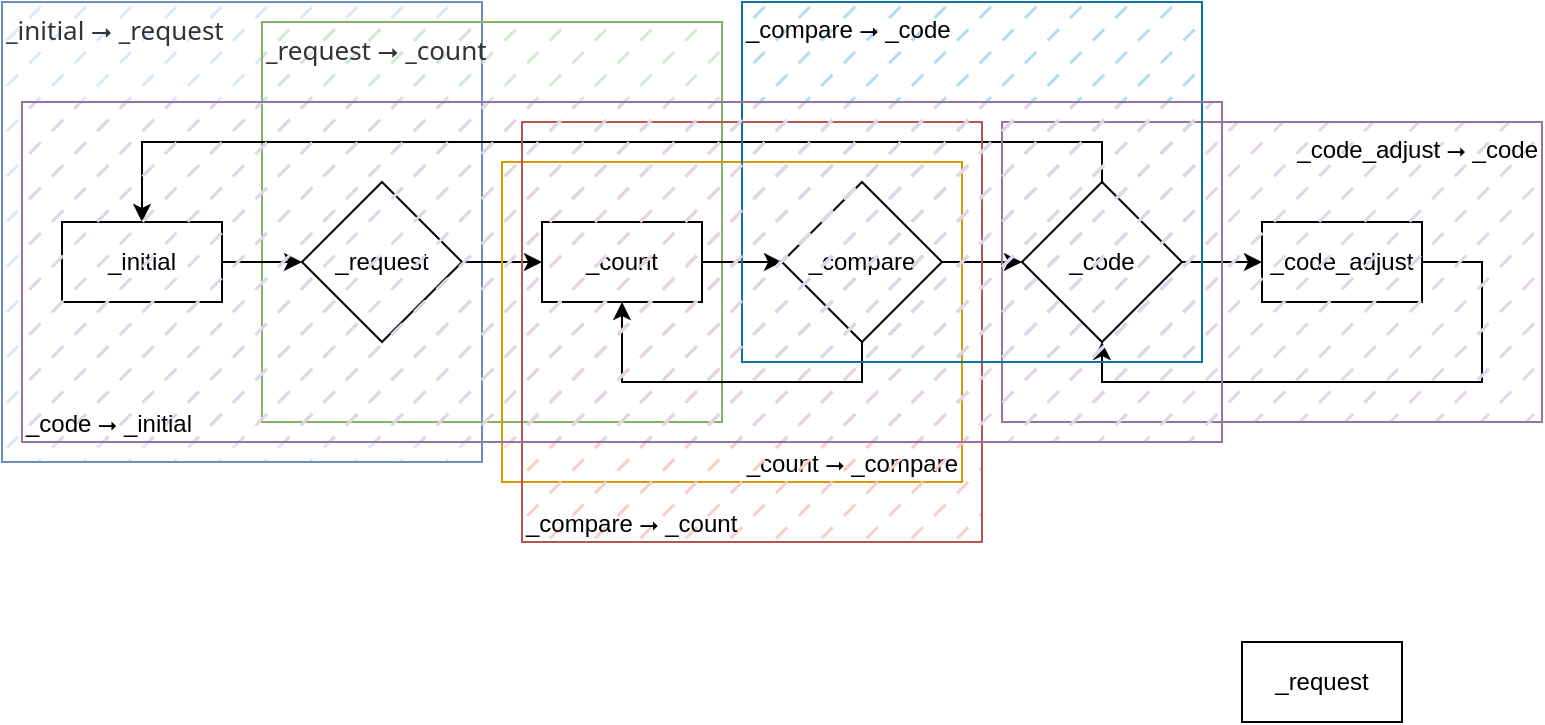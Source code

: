 <mxfile version="23.1.2" type="github">
  <diagram name="Página-1" id="jT7ZPlWgF6IqX4DdoQz3">
    <mxGraphModel dx="1763" dy="509" grid="1" gridSize="10" guides="1" tooltips="1" connect="1" arrows="1" fold="1" page="1" pageScale="1" pageWidth="827" pageHeight="1169" math="0" shadow="0">
      <root>
        <mxCell id="0" />
        <mxCell id="1" parent="0" />
        <mxCell id="f1oPZVSiDSi1oAFIV8Sl-20" value="&lt;span style=&quot;color: rgb(51, 51, 51); font-family: &amp;quot;Segoe UI&amp;quot;, system-ui, Roboto, &amp;quot;Helvetica Neue&amp;quot;, Arial, sans-serif, &amp;quot;Apple Color Emoji&amp;quot;, &amp;quot;Segoe UI Emoji&amp;quot;, &amp;quot;Segoe UI Symbol&amp;quot;, &amp;quot;Noto Color Emoji&amp;quot;; font-size: 13px; font-style: normal; font-variant-ligatures: normal; font-variant-caps: normal; font-weight: 400; letter-spacing: normal; orphans: 2; text-indent: 0px; text-transform: none; widows: 2; word-spacing: 0px; -webkit-text-stroke-width: 0px; text-decoration-thickness: initial; text-decoration-style: initial; text-decoration-color: initial; float: none; display: inline !important;&quot;&gt;_initial ⭢ _request&lt;/span&gt;" style="text;whiteSpace=wrap;html=1;strokeColor=#6c8ebf;align=left;verticalAlign=top;rounded=0;labelBackgroundColor=none;fillColor=#dae8fc;fillStyle=dashed;" vertex="1" parent="1">
          <mxGeometry x="-150" y="10" width="240" height="230" as="geometry" />
        </mxCell>
        <mxCell id="f1oPZVSiDSi1oAFIV8Sl-21" value="&lt;span style=&quot;border-color: var(--border-color); font-style: normal; font-variant-ligatures: normal; font-variant-caps: normal; font-weight: 400; letter-spacing: normal; orphans: 2; text-indent: 0px; text-transform: none; widows: 2; word-spacing: 0px; -webkit-text-stroke-width: 0px; text-decoration-thickness: initial; text-decoration-style: initial; text-decoration-color: initial; color: rgb(51, 51, 51); font-family: &amp;quot;Segoe UI&amp;quot;, system-ui, Roboto, &amp;quot;Helvetica Neue&amp;quot;, Arial, sans-serif, &amp;quot;Apple Color Emoji&amp;quot;, &amp;quot;Segoe UI Emoji&amp;quot;, &amp;quot;Segoe UI Symbol&amp;quot;, &amp;quot;Noto Color Emoji&amp;quot;; font-size: 13px; float: none; display: inline !important;&quot;&gt;_request ⭢ _count&lt;/span&gt;&lt;br style=&quot;border-color: var(--border-color); font-style: normal; font-variant-ligatures: normal; font-variant-caps: normal; font-weight: 400; letter-spacing: normal; orphans: 2; text-indent: 0px; text-transform: none; widows: 2; word-spacing: 0px; -webkit-text-stroke-width: 0px; text-decoration-thickness: initial; text-decoration-style: initial; text-decoration-color: initial; color: rgb(51, 51, 51); font-family: &amp;quot;Segoe UI&amp;quot;, system-ui, Roboto, &amp;quot;Helvetica Neue&amp;quot;, Arial, sans-serif, &amp;quot;Apple Color Emoji&amp;quot;, &amp;quot;Segoe UI Emoji&amp;quot;, &amp;quot;Segoe UI Symbol&amp;quot;, &amp;quot;Noto Color Emoji&amp;quot;; font-size: 13px;&quot;&gt;" style="text;whiteSpace=wrap;html=1;strokeColor=#82b366;rounded=0;align=left;labelBackgroundColor=none;fillColor=#d5e8d4;fillStyle=dashed;" vertex="1" parent="1">
          <mxGeometry x="-20" y="20" width="230" height="200" as="geometry" />
        </mxCell>
        <mxCell id="f1oPZVSiDSi1oAFIV8Sl-8" style="edgeStyle=orthogonalEdgeStyle;rounded=0;orthogonalLoop=1;jettySize=auto;html=1;entryX=0;entryY=0.5;entryDx=0;entryDy=0;" edge="1" parent="1" source="f1oPZVSiDSi1oAFIV8Sl-1" target="f1oPZVSiDSi1oAFIV8Sl-7">
          <mxGeometry relative="1" as="geometry" />
        </mxCell>
        <mxCell id="f1oPZVSiDSi1oAFIV8Sl-1" value="_initial" style="rounded=0;whiteSpace=wrap;html=1;" vertex="1" parent="1">
          <mxGeometry x="-120" y="120" width="80" height="40" as="geometry" />
        </mxCell>
        <mxCell id="f1oPZVSiDSi1oAFIV8Sl-3" value="_request" style="rounded=0;whiteSpace=wrap;html=1;" vertex="1" parent="1">
          <mxGeometry x="470" y="330" width="80" height="40" as="geometry" />
        </mxCell>
        <mxCell id="f1oPZVSiDSi1oAFIV8Sl-11" style="edgeStyle=orthogonalEdgeStyle;rounded=0;orthogonalLoop=1;jettySize=auto;html=1;exitX=1;exitY=0.5;exitDx=0;exitDy=0;entryX=0;entryY=0.5;entryDx=0;entryDy=0;" edge="1" parent="1" source="f1oPZVSiDSi1oAFIV8Sl-4" target="f1oPZVSiDSi1oAFIV8Sl-6">
          <mxGeometry relative="1" as="geometry" />
        </mxCell>
        <mxCell id="f1oPZVSiDSi1oAFIV8Sl-4" value="_count" style="rounded=0;whiteSpace=wrap;html=1;" vertex="1" parent="1">
          <mxGeometry x="120" y="120" width="80" height="40" as="geometry" />
        </mxCell>
        <mxCell id="f1oPZVSiDSi1oAFIV8Sl-18" style="edgeStyle=orthogonalEdgeStyle;rounded=0;orthogonalLoop=1;jettySize=auto;html=1;entryX=0.5;entryY=1;entryDx=0;entryDy=0;" edge="1" parent="1" source="f1oPZVSiDSi1oAFIV8Sl-5" target="f1oPZVSiDSi1oAFIV8Sl-14">
          <mxGeometry relative="1" as="geometry">
            <Array as="points">
              <mxPoint x="590" y="140" />
              <mxPoint x="590" y="200" />
              <mxPoint x="400" y="200" />
            </Array>
          </mxGeometry>
        </mxCell>
        <mxCell id="f1oPZVSiDSi1oAFIV8Sl-5" value="_code_adjust" style="rounded=0;whiteSpace=wrap;html=1;" vertex="1" parent="1">
          <mxGeometry x="480" y="120" width="80" height="40" as="geometry" />
        </mxCell>
        <mxCell id="f1oPZVSiDSi1oAFIV8Sl-13" style="edgeStyle=orthogonalEdgeStyle;rounded=0;orthogonalLoop=1;jettySize=auto;html=1;exitX=0.5;exitY=1;exitDx=0;exitDy=0;entryX=0.5;entryY=1;entryDx=0;entryDy=0;" edge="1" parent="1" source="f1oPZVSiDSi1oAFIV8Sl-6" target="f1oPZVSiDSi1oAFIV8Sl-4">
          <mxGeometry relative="1" as="geometry" />
        </mxCell>
        <mxCell id="f1oPZVSiDSi1oAFIV8Sl-15" style="edgeStyle=orthogonalEdgeStyle;rounded=0;orthogonalLoop=1;jettySize=auto;html=1;entryX=0;entryY=0.5;entryDx=0;entryDy=0;" edge="1" parent="1" source="f1oPZVSiDSi1oAFIV8Sl-6" target="f1oPZVSiDSi1oAFIV8Sl-14">
          <mxGeometry relative="1" as="geometry" />
        </mxCell>
        <mxCell id="f1oPZVSiDSi1oAFIV8Sl-6" value="_compare" style="rhombus;whiteSpace=wrap;html=1;" vertex="1" parent="1">
          <mxGeometry x="240" y="100" width="80" height="80" as="geometry" />
        </mxCell>
        <mxCell id="f1oPZVSiDSi1oAFIV8Sl-9" style="edgeStyle=orthogonalEdgeStyle;rounded=0;orthogonalLoop=1;jettySize=auto;html=1;exitX=1;exitY=0.5;exitDx=0;exitDy=0;" edge="1" parent="1" source="f1oPZVSiDSi1oAFIV8Sl-7" target="f1oPZVSiDSi1oAFIV8Sl-4">
          <mxGeometry relative="1" as="geometry" />
        </mxCell>
        <mxCell id="f1oPZVSiDSi1oAFIV8Sl-7" value="_request" style="rhombus;whiteSpace=wrap;html=1;" vertex="1" parent="1">
          <mxGeometry y="100" width="80" height="80" as="geometry" />
        </mxCell>
        <mxCell id="f1oPZVSiDSi1oAFIV8Sl-17" style="edgeStyle=orthogonalEdgeStyle;rounded=0;orthogonalLoop=1;jettySize=auto;html=1;exitX=1;exitY=0.5;exitDx=0;exitDy=0;entryX=0;entryY=0.5;entryDx=0;entryDy=0;" edge="1" parent="1" source="f1oPZVSiDSi1oAFIV8Sl-14" target="f1oPZVSiDSi1oAFIV8Sl-5">
          <mxGeometry relative="1" as="geometry" />
        </mxCell>
        <mxCell id="f1oPZVSiDSi1oAFIV8Sl-19" style="edgeStyle=orthogonalEdgeStyle;rounded=0;orthogonalLoop=1;jettySize=auto;html=1;exitX=0.5;exitY=0;exitDx=0;exitDy=0;entryX=0.5;entryY=0;entryDx=0;entryDy=0;" edge="1" parent="1" source="f1oPZVSiDSi1oAFIV8Sl-14" target="f1oPZVSiDSi1oAFIV8Sl-1">
          <mxGeometry relative="1" as="geometry" />
        </mxCell>
        <mxCell id="f1oPZVSiDSi1oAFIV8Sl-14" value="_code" style="rhombus;whiteSpace=wrap;html=1;" vertex="1" parent="1">
          <mxGeometry x="360" y="100" width="80" height="80" as="geometry" />
        </mxCell>
        <mxCell id="f1oPZVSiDSi1oAFIV8Sl-24" value="_count ⭢ _compare" style="text;whiteSpace=wrap;html=1;strokeColor=#d79b00;rounded=0;align=right;labelBackgroundColor=none;fillColor=#ffe6cc;fillStyle=dashed;verticalAlign=bottom;" vertex="1" parent="1">
          <mxGeometry x="100" y="90" width="230" height="160" as="geometry" />
        </mxCell>
        <mxCell id="f1oPZVSiDSi1oAFIV8Sl-25" value="_compare ⭢ _count" style="text;whiteSpace=wrap;html=1;strokeColor=#b85450;rounded=0;align=left;labelBackgroundColor=none;fillColor=#f8cecc;fillStyle=dashed;verticalAlign=bottom;" vertex="1" parent="1">
          <mxGeometry x="110" y="70" width="230" height="210" as="geometry" />
        </mxCell>
        <mxCell id="f1oPZVSiDSi1oAFIV8Sl-27" value="_code_adjust ⭢ _code" style="text;whiteSpace=wrap;html=1;strokeColor=#9673a6;rounded=0;align=right;labelBackgroundColor=none;fillColor=#e1d5e7;fillStyle=dashed;verticalAlign=top;" vertex="1" parent="1">
          <mxGeometry x="350" y="70" width="270" height="150" as="geometry" />
        </mxCell>
        <mxCell id="f1oPZVSiDSi1oAFIV8Sl-29" value="_compare ⭢ _code" style="text;whiteSpace=wrap;html=1;strokeColor=#10739e;rounded=0;align=left;labelBackgroundColor=none;fillColor=#b1ddf0;fillStyle=dashed;verticalAlign=top;" vertex="1" parent="1">
          <mxGeometry x="220" y="10" width="230" height="180" as="geometry" />
        </mxCell>
        <mxCell id="f1oPZVSiDSi1oAFIV8Sl-30" value="_code ⭢ _initial" style="text;whiteSpace=wrap;html=1;strokeColor=#9673a6;rounded=0;align=left;labelBackgroundColor=none;fillColor=#e1d5e7;fillStyle=dashed;verticalAlign=bottom;" vertex="1" parent="1">
          <mxGeometry x="-140" y="60" width="600" height="170" as="geometry" />
        </mxCell>
      </root>
    </mxGraphModel>
  </diagram>
</mxfile>
